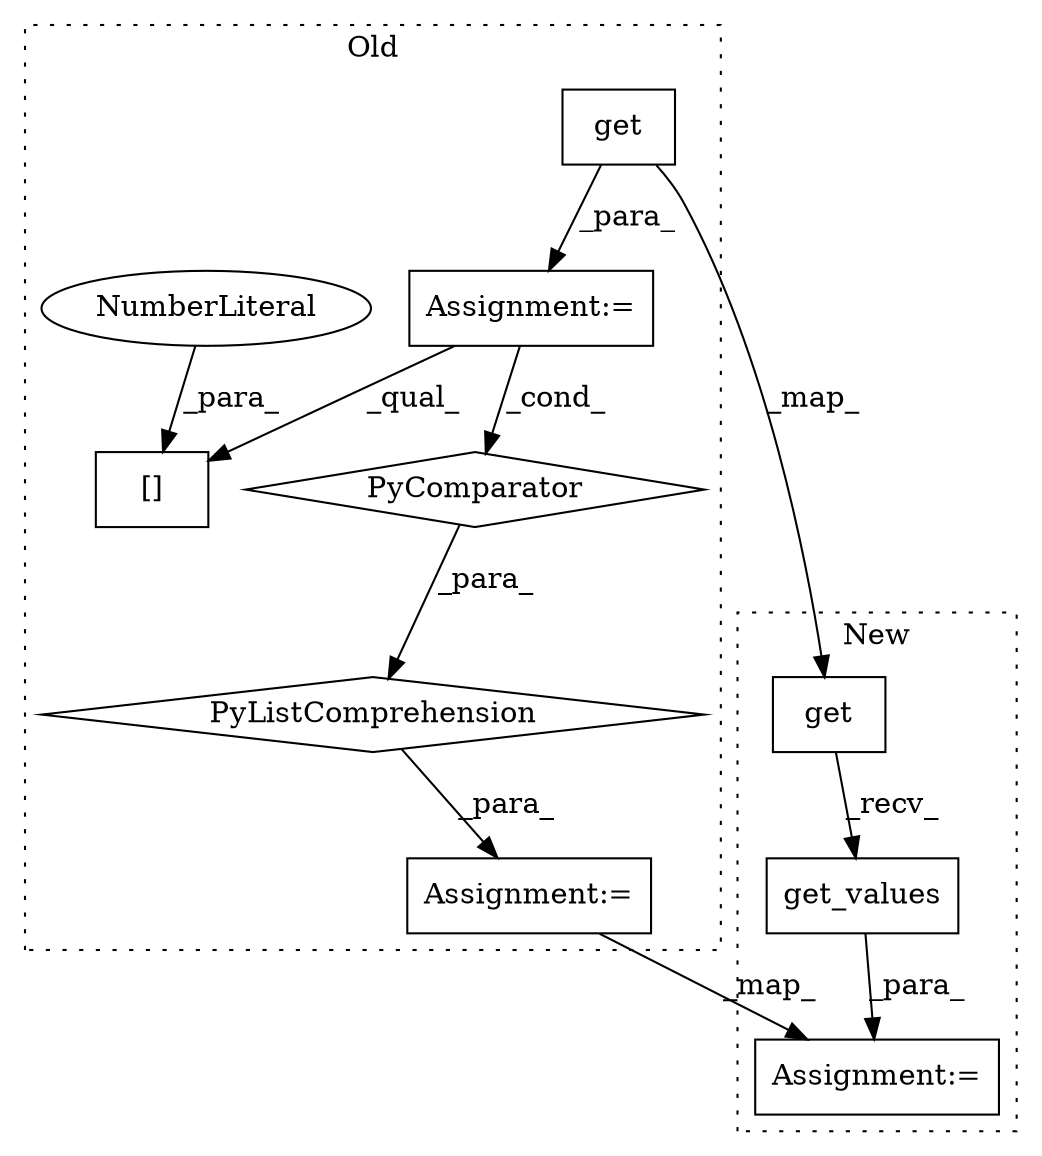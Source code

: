 digraph G {
subgraph cluster0 {
1 [label="PyComparator" a="113" s="1649" l="37" shape="diamond"];
3 [label="get" a="32" s="1663,1676" l="4,1" shape="box"];
5 [label="[]" a="2" s="1581,1584" l="2,1" shape="box"];
6 [label="NumberLiteral" a="34" s="1583" l="1" shape="ellipse"];
7 [label="Assignment:=" a="7" s="1649" l="37" shape="box"];
8 [label="PyListComprehension" a="109" s="1581" l="113" shape="diamond"];
9 [label="Assignment:=" a="7" s="1567" l="14" shape="box"];
label = "Old";
style="dotted";
}
subgraph cluster1 {
2 [label="get_values" a="32" s="1588" l="12" shape="box"];
4 [label="get" a="32" s="1573,1586" l="4,1" shape="box"];
10 [label="Assignment:=" a="7" s="1565" l="1" shape="box"];
label = "New";
style="dotted";
}
1 -> 8 [label="_para_"];
2 -> 10 [label="_para_"];
3 -> 7 [label="_para_"];
3 -> 4 [label="_map_"];
4 -> 2 [label="_recv_"];
6 -> 5 [label="_para_"];
7 -> 1 [label="_cond_"];
7 -> 5 [label="_qual_"];
8 -> 9 [label="_para_"];
9 -> 10 [label="_map_"];
}